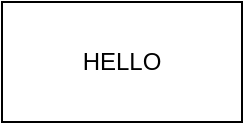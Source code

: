 <mxfile version="16.2.4" type="embed"><diagram id="inMPcjYvnmvmxzhDKLPN" name="Page-1"><mxGraphModel dx="638" dy="803" grid="1" gridSize="10" guides="1" tooltips="1" connect="1" arrows="1" fold="1" page="1" pageScale="1" pageWidth="827" pageHeight="1169" math="0" shadow="0"><root><mxCell id="0"/><mxCell id="1" parent="0"/><mxCell id="2" value="HELLO" style="rounded=0;whiteSpace=wrap;html=1;" parent="1" vertex="1"><mxGeometry x="220" y="150" width="120" height="60" as="geometry"/></mxCell></root></mxGraphModel></diagram></mxfile>